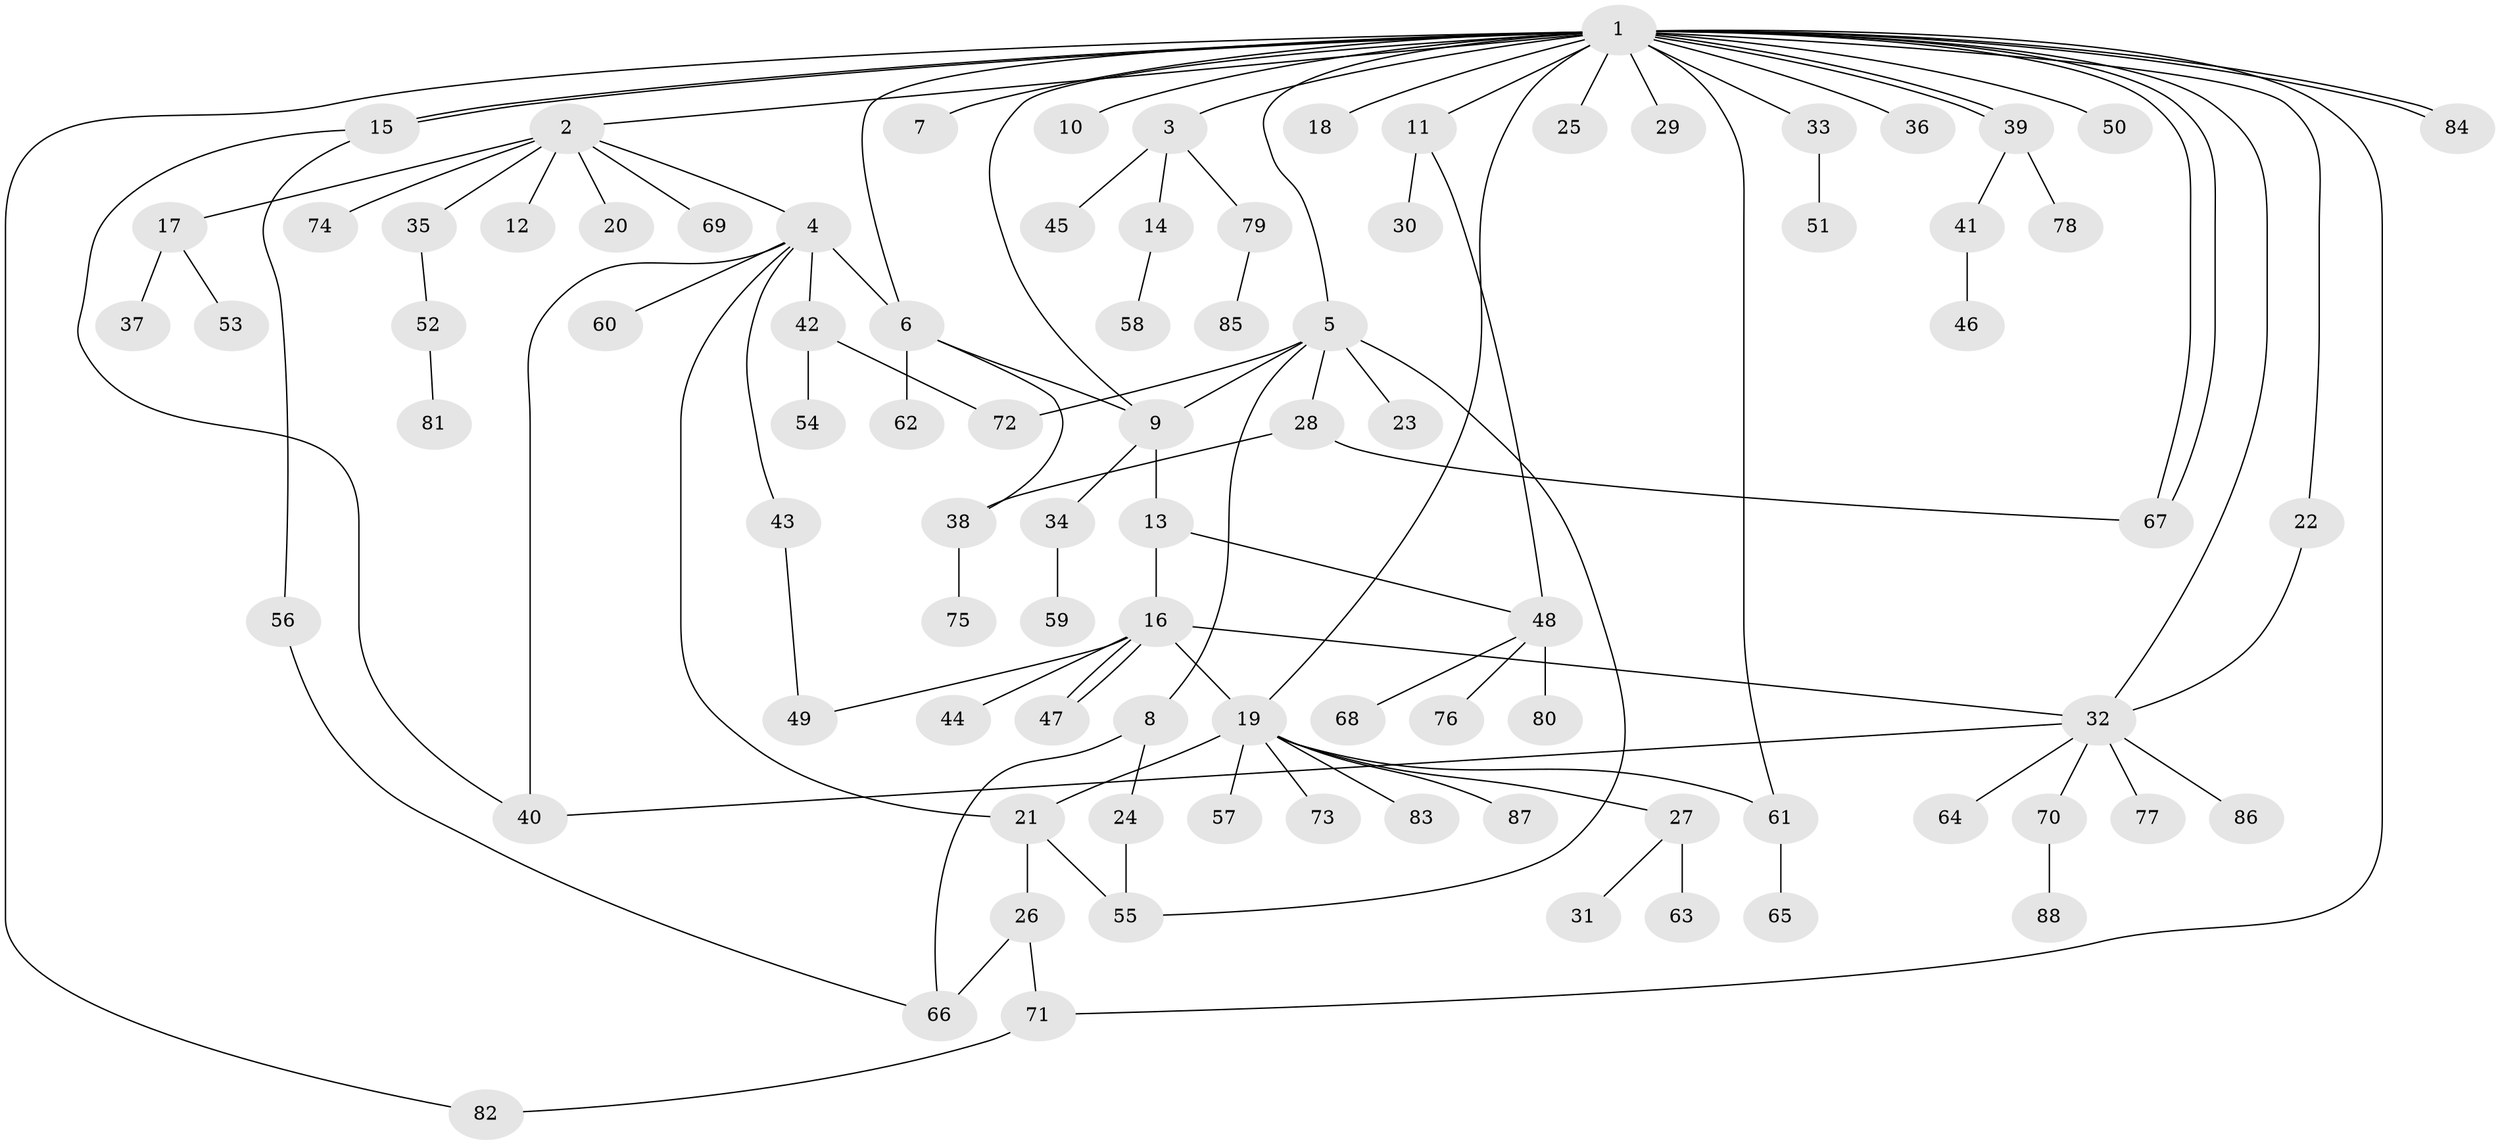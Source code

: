 // coarse degree distribution, {1: 0.5, 19: 0.027777777777777776, 2: 0.19444444444444445, 4: 0.05555555555555555, 8: 0.027777777777777776, 5: 0.027777777777777776, 3: 0.05555555555555555, 6: 0.05555555555555555, 7: 0.05555555555555555}
// Generated by graph-tools (version 1.1) at 2025/36/03/04/25 23:36:52]
// undirected, 88 vertices, 113 edges
graph export_dot {
  node [color=gray90,style=filled];
  1;
  2;
  3;
  4;
  5;
  6;
  7;
  8;
  9;
  10;
  11;
  12;
  13;
  14;
  15;
  16;
  17;
  18;
  19;
  20;
  21;
  22;
  23;
  24;
  25;
  26;
  27;
  28;
  29;
  30;
  31;
  32;
  33;
  34;
  35;
  36;
  37;
  38;
  39;
  40;
  41;
  42;
  43;
  44;
  45;
  46;
  47;
  48;
  49;
  50;
  51;
  52;
  53;
  54;
  55;
  56;
  57;
  58;
  59;
  60;
  61;
  62;
  63;
  64;
  65;
  66;
  67;
  68;
  69;
  70;
  71;
  72;
  73;
  74;
  75;
  76;
  77;
  78;
  79;
  80;
  81;
  82;
  83;
  84;
  85;
  86;
  87;
  88;
  1 -- 2;
  1 -- 3;
  1 -- 5;
  1 -- 6;
  1 -- 7;
  1 -- 9;
  1 -- 10;
  1 -- 11;
  1 -- 15;
  1 -- 15;
  1 -- 18;
  1 -- 19;
  1 -- 22;
  1 -- 25;
  1 -- 29;
  1 -- 32;
  1 -- 33;
  1 -- 36;
  1 -- 39;
  1 -- 39;
  1 -- 50;
  1 -- 61;
  1 -- 67;
  1 -- 67;
  1 -- 71;
  1 -- 82;
  1 -- 84;
  1 -- 84;
  2 -- 4;
  2 -- 12;
  2 -- 17;
  2 -- 20;
  2 -- 35;
  2 -- 69;
  2 -- 74;
  3 -- 14;
  3 -- 45;
  3 -- 79;
  4 -- 6;
  4 -- 21;
  4 -- 40;
  4 -- 42;
  4 -- 43;
  4 -- 60;
  5 -- 8;
  5 -- 9;
  5 -- 23;
  5 -- 28;
  5 -- 55;
  5 -- 72;
  6 -- 9;
  6 -- 38;
  6 -- 62;
  8 -- 24;
  8 -- 66;
  9 -- 13;
  9 -- 34;
  11 -- 30;
  11 -- 48;
  13 -- 16;
  13 -- 48;
  14 -- 58;
  15 -- 40;
  15 -- 56;
  16 -- 19;
  16 -- 32;
  16 -- 44;
  16 -- 47;
  16 -- 47;
  16 -- 49;
  17 -- 37;
  17 -- 53;
  19 -- 21;
  19 -- 27;
  19 -- 57;
  19 -- 61;
  19 -- 73;
  19 -- 83;
  19 -- 87;
  21 -- 26;
  21 -- 55;
  22 -- 32;
  24 -- 55;
  26 -- 66;
  26 -- 71;
  27 -- 31;
  27 -- 63;
  28 -- 38;
  28 -- 67;
  32 -- 40;
  32 -- 64;
  32 -- 70;
  32 -- 77;
  32 -- 86;
  33 -- 51;
  34 -- 59;
  35 -- 52;
  38 -- 75;
  39 -- 41;
  39 -- 78;
  41 -- 46;
  42 -- 54;
  42 -- 72;
  43 -- 49;
  48 -- 68;
  48 -- 76;
  48 -- 80;
  52 -- 81;
  56 -- 66;
  61 -- 65;
  70 -- 88;
  71 -- 82;
  79 -- 85;
}
